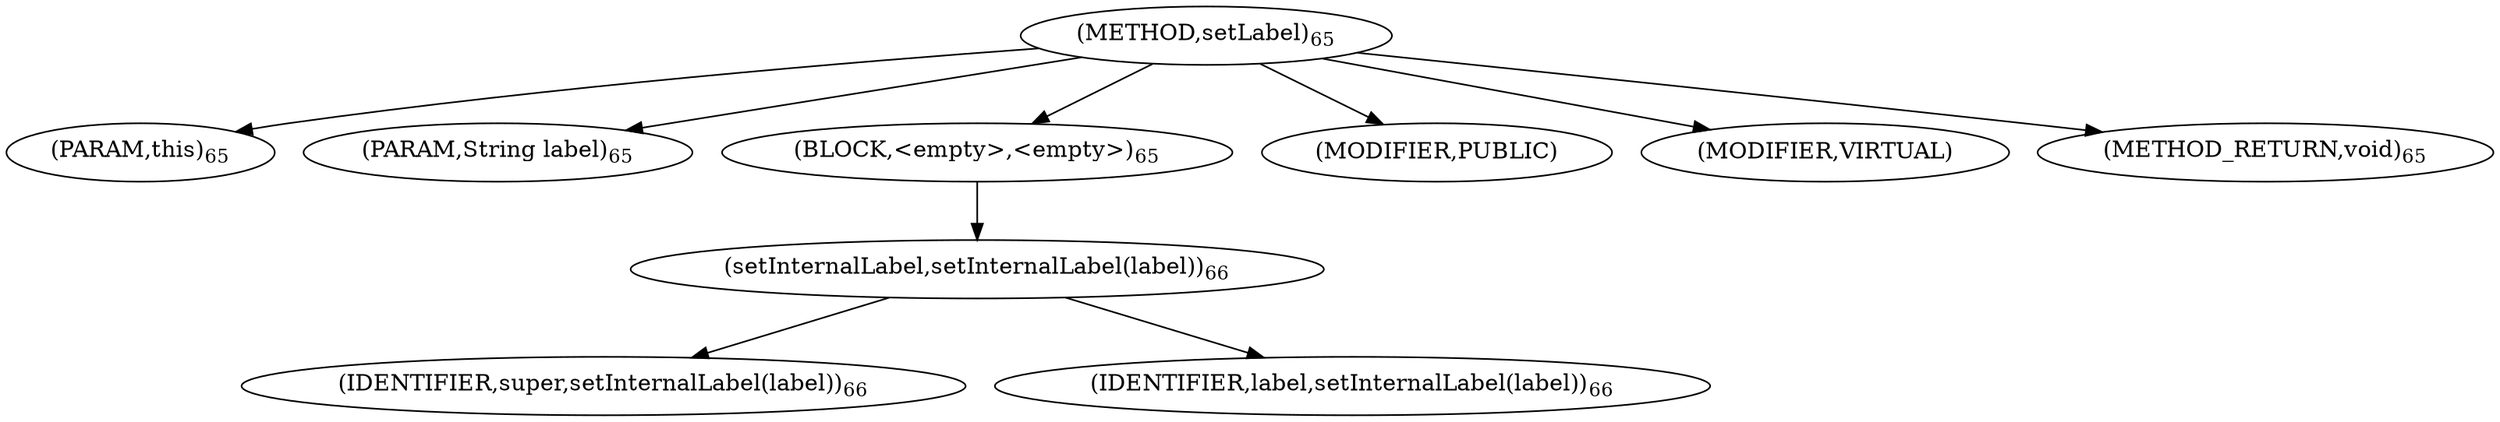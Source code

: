 digraph "setLabel" {  
"51" [label = <(METHOD,setLabel)<SUB>65</SUB>> ]
"52" [label = <(PARAM,this)<SUB>65</SUB>> ]
"53" [label = <(PARAM,String label)<SUB>65</SUB>> ]
"54" [label = <(BLOCK,&lt;empty&gt;,&lt;empty&gt;)<SUB>65</SUB>> ]
"55" [label = <(setInternalLabel,setInternalLabel(label))<SUB>66</SUB>> ]
"56" [label = <(IDENTIFIER,super,setInternalLabel(label))<SUB>66</SUB>> ]
"57" [label = <(IDENTIFIER,label,setInternalLabel(label))<SUB>66</SUB>> ]
"58" [label = <(MODIFIER,PUBLIC)> ]
"59" [label = <(MODIFIER,VIRTUAL)> ]
"60" [label = <(METHOD_RETURN,void)<SUB>65</SUB>> ]
  "51" -> "52" 
  "51" -> "53" 
  "51" -> "54" 
  "51" -> "58" 
  "51" -> "59" 
  "51" -> "60" 
  "54" -> "55" 
  "55" -> "56" 
  "55" -> "57" 
}
